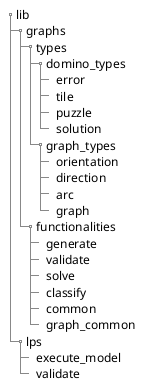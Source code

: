 @startsalt lib_structure
{
    {T
        +lib
        ++graphs
        +++types
        ++++domino_types
        +++++error
        +++++tile
        +++++puzzle
        +++++solution
        ++++graph_types
        +++++orientation
        +++++direction
        +++++arc
        +++++graph
        +++functionalities
        ++++generate
        ++++validate
        ++++solve
        ++++classify
        ++++common
        ++++graph_common
        ++lps
        +++execute_model
        +++validate
    }
}
@endsalt